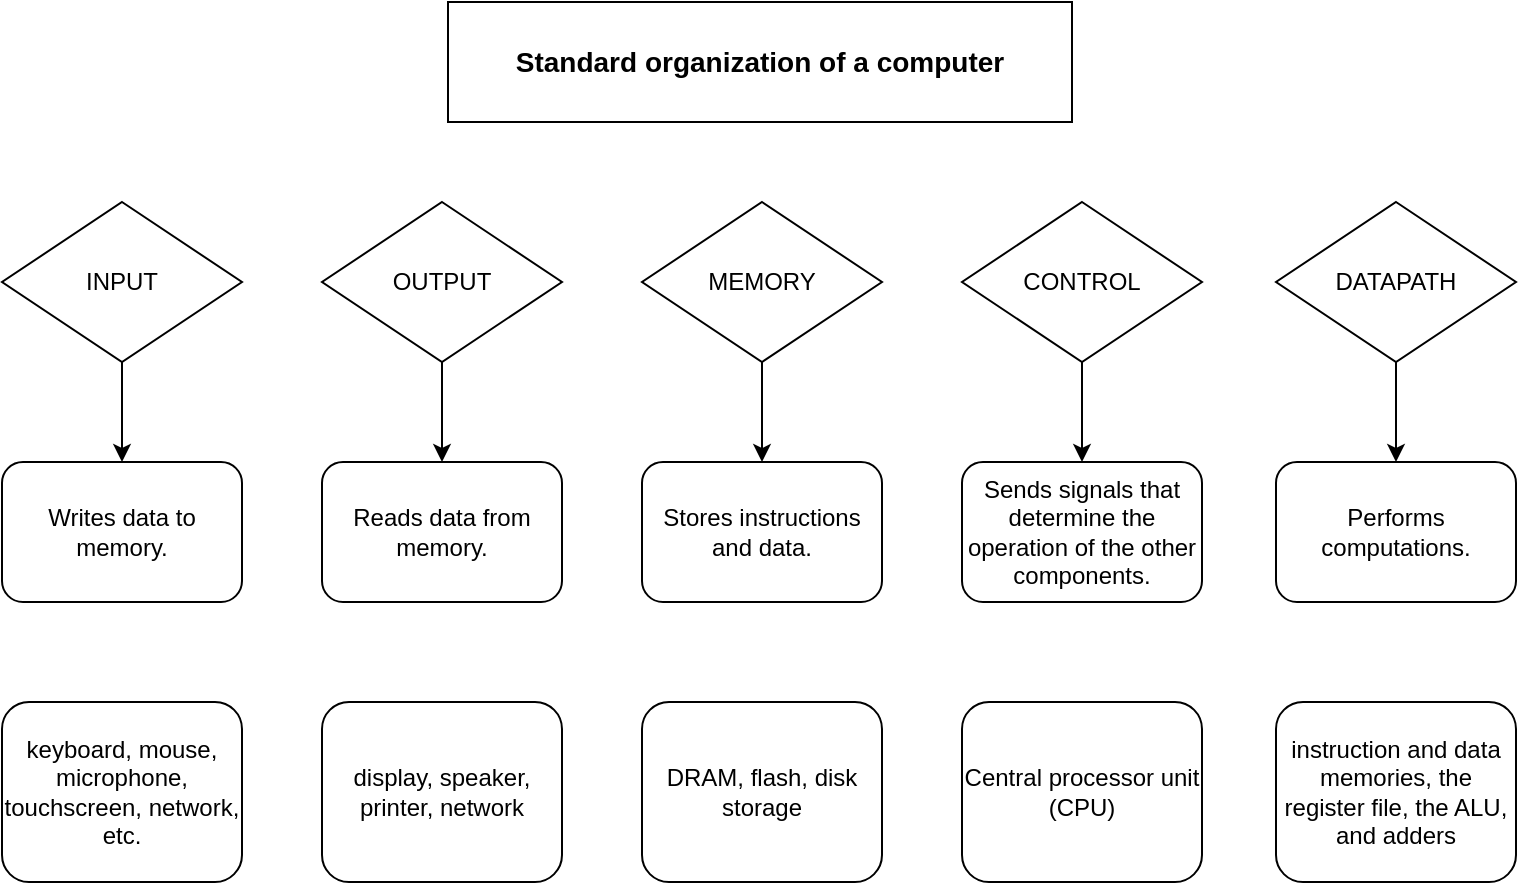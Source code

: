 <mxfile version="15.3.0" type="github">
  <diagram id="C5RBs43oDa-KdzZeNtuy" name="Page-1">
    <mxGraphModel dx="1422" dy="762" grid="1" gridSize="10" guides="1" tooltips="1" connect="1" arrows="1" fold="1" page="1" pageScale="1" pageWidth="827" pageHeight="1169" math="0" shadow="0">
      <root>
        <mxCell id="WIyWlLk6GJQsqaUBKTNV-0" />
        <mxCell id="WIyWlLk6GJQsqaUBKTNV-1" parent="WIyWlLk6GJQsqaUBKTNV-0" />
        <mxCell id="hCm99WgUAfopnlmtq_tb-23" style="edgeStyle=orthogonalEdgeStyle;rounded=0;orthogonalLoop=1;jettySize=auto;html=1;exitX=0.5;exitY=1;exitDx=0;exitDy=0;entryX=0.5;entryY=0;entryDx=0;entryDy=0;" edge="1" parent="WIyWlLk6GJQsqaUBKTNV-1" source="hCm99WgUAfopnlmtq_tb-16" target="WIyWlLk6GJQsqaUBKTNV-3">
          <mxGeometry relative="1" as="geometry" />
        </mxCell>
        <mxCell id="hCm99WgUAfopnlmtq_tb-16" value="INPUT" style="rhombus;whiteSpace=wrap;html=1;" vertex="1" parent="WIyWlLk6GJQsqaUBKTNV-1">
          <mxGeometry x="35" y="120" width="120" height="80" as="geometry" />
        </mxCell>
        <mxCell id="hCm99WgUAfopnlmtq_tb-25" style="edgeStyle=orthogonalEdgeStyle;rounded=0;orthogonalLoop=1;jettySize=auto;html=1;exitX=0.5;exitY=1;exitDx=0;exitDy=0;entryX=0.5;entryY=0;entryDx=0;entryDy=0;" edge="1" parent="WIyWlLk6GJQsqaUBKTNV-1" source="hCm99WgUAfopnlmtq_tb-17" target="hCm99WgUAfopnlmtq_tb-1">
          <mxGeometry relative="1" as="geometry" />
        </mxCell>
        <mxCell id="hCm99WgUAfopnlmtq_tb-17" value="MEMORY" style="rhombus;whiteSpace=wrap;html=1;" vertex="1" parent="WIyWlLk6GJQsqaUBKTNV-1">
          <mxGeometry x="355" y="120" width="120" height="80" as="geometry" />
        </mxCell>
        <mxCell id="hCm99WgUAfopnlmtq_tb-26" style="edgeStyle=orthogonalEdgeStyle;rounded=0;orthogonalLoop=1;jettySize=auto;html=1;exitX=0.5;exitY=1;exitDx=0;exitDy=0;entryX=0.5;entryY=0;entryDx=0;entryDy=0;" edge="1" parent="WIyWlLk6GJQsqaUBKTNV-1" source="hCm99WgUAfopnlmtq_tb-18" target="hCm99WgUAfopnlmtq_tb-2">
          <mxGeometry relative="1" as="geometry" />
        </mxCell>
        <mxCell id="hCm99WgUAfopnlmtq_tb-18" value="CONTROL" style="rhombus;whiteSpace=wrap;html=1;" vertex="1" parent="WIyWlLk6GJQsqaUBKTNV-1">
          <mxGeometry x="515" y="120" width="120" height="80" as="geometry" />
        </mxCell>
        <mxCell id="hCm99WgUAfopnlmtq_tb-27" style="edgeStyle=orthogonalEdgeStyle;rounded=0;orthogonalLoop=1;jettySize=auto;html=1;exitX=0.5;exitY=1;exitDx=0;exitDy=0;entryX=0.5;entryY=0;entryDx=0;entryDy=0;" edge="1" parent="WIyWlLk6GJQsqaUBKTNV-1" source="hCm99WgUAfopnlmtq_tb-19" target="hCm99WgUAfopnlmtq_tb-3">
          <mxGeometry relative="1" as="geometry" />
        </mxCell>
        <mxCell id="hCm99WgUAfopnlmtq_tb-19" value="DATAPATH" style="rhombus;whiteSpace=wrap;html=1;" vertex="1" parent="WIyWlLk6GJQsqaUBKTNV-1">
          <mxGeometry x="672" y="120" width="120" height="80" as="geometry" />
        </mxCell>
        <mxCell id="hCm99WgUAfopnlmtq_tb-24" style="edgeStyle=orthogonalEdgeStyle;rounded=0;orthogonalLoop=1;jettySize=auto;html=1;exitX=0.5;exitY=1;exitDx=0;exitDy=0;entryX=0.5;entryY=0;entryDx=0;entryDy=0;" edge="1" parent="WIyWlLk6GJQsqaUBKTNV-1" source="hCm99WgUAfopnlmtq_tb-20" target="hCm99WgUAfopnlmtq_tb-0">
          <mxGeometry relative="1" as="geometry" />
        </mxCell>
        <mxCell id="hCm99WgUAfopnlmtq_tb-20" value="OUTPUT" style="rhombus;whiteSpace=wrap;html=1;" vertex="1" parent="WIyWlLk6GJQsqaUBKTNV-1">
          <mxGeometry x="195" y="120" width="120" height="80" as="geometry" />
        </mxCell>
        <mxCell id="WIyWlLk6GJQsqaUBKTNV-3" value="Writes data to memory." style="rounded=1;whiteSpace=wrap;html=1;fontSize=12;glass=0;strokeWidth=1;shadow=0;" parent="WIyWlLk6GJQsqaUBKTNV-1" vertex="1">
          <mxGeometry x="35" y="250" width="120" height="70" as="geometry" />
        </mxCell>
        <mxCell id="hCm99WgUAfopnlmtq_tb-0" value="Reads data from memory." style="rounded=1;whiteSpace=wrap;html=1;fontSize=12;glass=0;strokeWidth=1;shadow=0;" vertex="1" parent="WIyWlLk6GJQsqaUBKTNV-1">
          <mxGeometry x="195" y="250" width="120" height="70" as="geometry" />
        </mxCell>
        <mxCell id="hCm99WgUAfopnlmtq_tb-1" value="Stores instructions and data." style="rounded=1;whiteSpace=wrap;html=1;fontSize=12;glass=0;strokeWidth=1;shadow=0;" vertex="1" parent="WIyWlLk6GJQsqaUBKTNV-1">
          <mxGeometry x="355" y="250" width="120" height="70" as="geometry" />
        </mxCell>
        <mxCell id="hCm99WgUAfopnlmtq_tb-2" value="Sends signals that determine the operation of the other components." style="rounded=1;whiteSpace=wrap;html=1;fontSize=12;glass=0;strokeWidth=1;shadow=0;" vertex="1" parent="WIyWlLk6GJQsqaUBKTNV-1">
          <mxGeometry x="515" y="250" width="120" height="70" as="geometry" />
        </mxCell>
        <mxCell id="hCm99WgUAfopnlmtq_tb-3" value="Performs computations." style="rounded=1;whiteSpace=wrap;html=1;fontSize=12;glass=0;strokeWidth=1;shadow=0;" vertex="1" parent="WIyWlLk6GJQsqaUBKTNV-1">
          <mxGeometry x="672" y="250" width="120" height="70" as="geometry" />
        </mxCell>
        <mxCell id="hCm99WgUAfopnlmtq_tb-33" value="" style="group" vertex="1" connectable="0" parent="WIyWlLk6GJQsqaUBKTNV-1">
          <mxGeometry x="35" y="370" width="757" height="90" as="geometry" />
        </mxCell>
        <mxCell id="hCm99WgUAfopnlmtq_tb-28" value="keyboard, mouse, microphone, touchscreen, network, etc." style="rounded=1;whiteSpace=wrap;html=1;" vertex="1" parent="hCm99WgUAfopnlmtq_tb-33">
          <mxGeometry width="120" height="90" as="geometry" />
        </mxCell>
        <mxCell id="hCm99WgUAfopnlmtq_tb-29" value="display, speaker, printer, network" style="rounded=1;whiteSpace=wrap;html=1;" vertex="1" parent="hCm99WgUAfopnlmtq_tb-33">
          <mxGeometry x="160" width="120" height="90" as="geometry" />
        </mxCell>
        <mxCell id="hCm99WgUAfopnlmtq_tb-30" value="DRAM, flash, disk storage" style="rounded=1;whiteSpace=wrap;html=1;" vertex="1" parent="hCm99WgUAfopnlmtq_tb-33">
          <mxGeometry x="320" width="120" height="90" as="geometry" />
        </mxCell>
        <mxCell id="hCm99WgUAfopnlmtq_tb-31" value="Central processor unit (CPU)" style="rounded=1;whiteSpace=wrap;html=1;" vertex="1" parent="hCm99WgUAfopnlmtq_tb-33">
          <mxGeometry x="480" width="120" height="90" as="geometry" />
        </mxCell>
        <mxCell id="hCm99WgUAfopnlmtq_tb-32" value="instruction and data memories, the register file, the ALU, and adders" style="rounded=1;whiteSpace=wrap;html=1;" vertex="1" parent="hCm99WgUAfopnlmtq_tb-33">
          <mxGeometry x="637" width="120" height="90" as="geometry" />
        </mxCell>
        <mxCell id="hCm99WgUAfopnlmtq_tb-34" value="&lt;font style=&quot;font-size: 14px&quot;&gt;&lt;b&gt;Standard organization of a computer&lt;/b&gt;&lt;/font&gt;" style="rounded=0;whiteSpace=wrap;html=1;" vertex="1" parent="WIyWlLk6GJQsqaUBKTNV-1">
          <mxGeometry x="258" y="20" width="312" height="60" as="geometry" />
        </mxCell>
      </root>
    </mxGraphModel>
  </diagram>
</mxfile>
